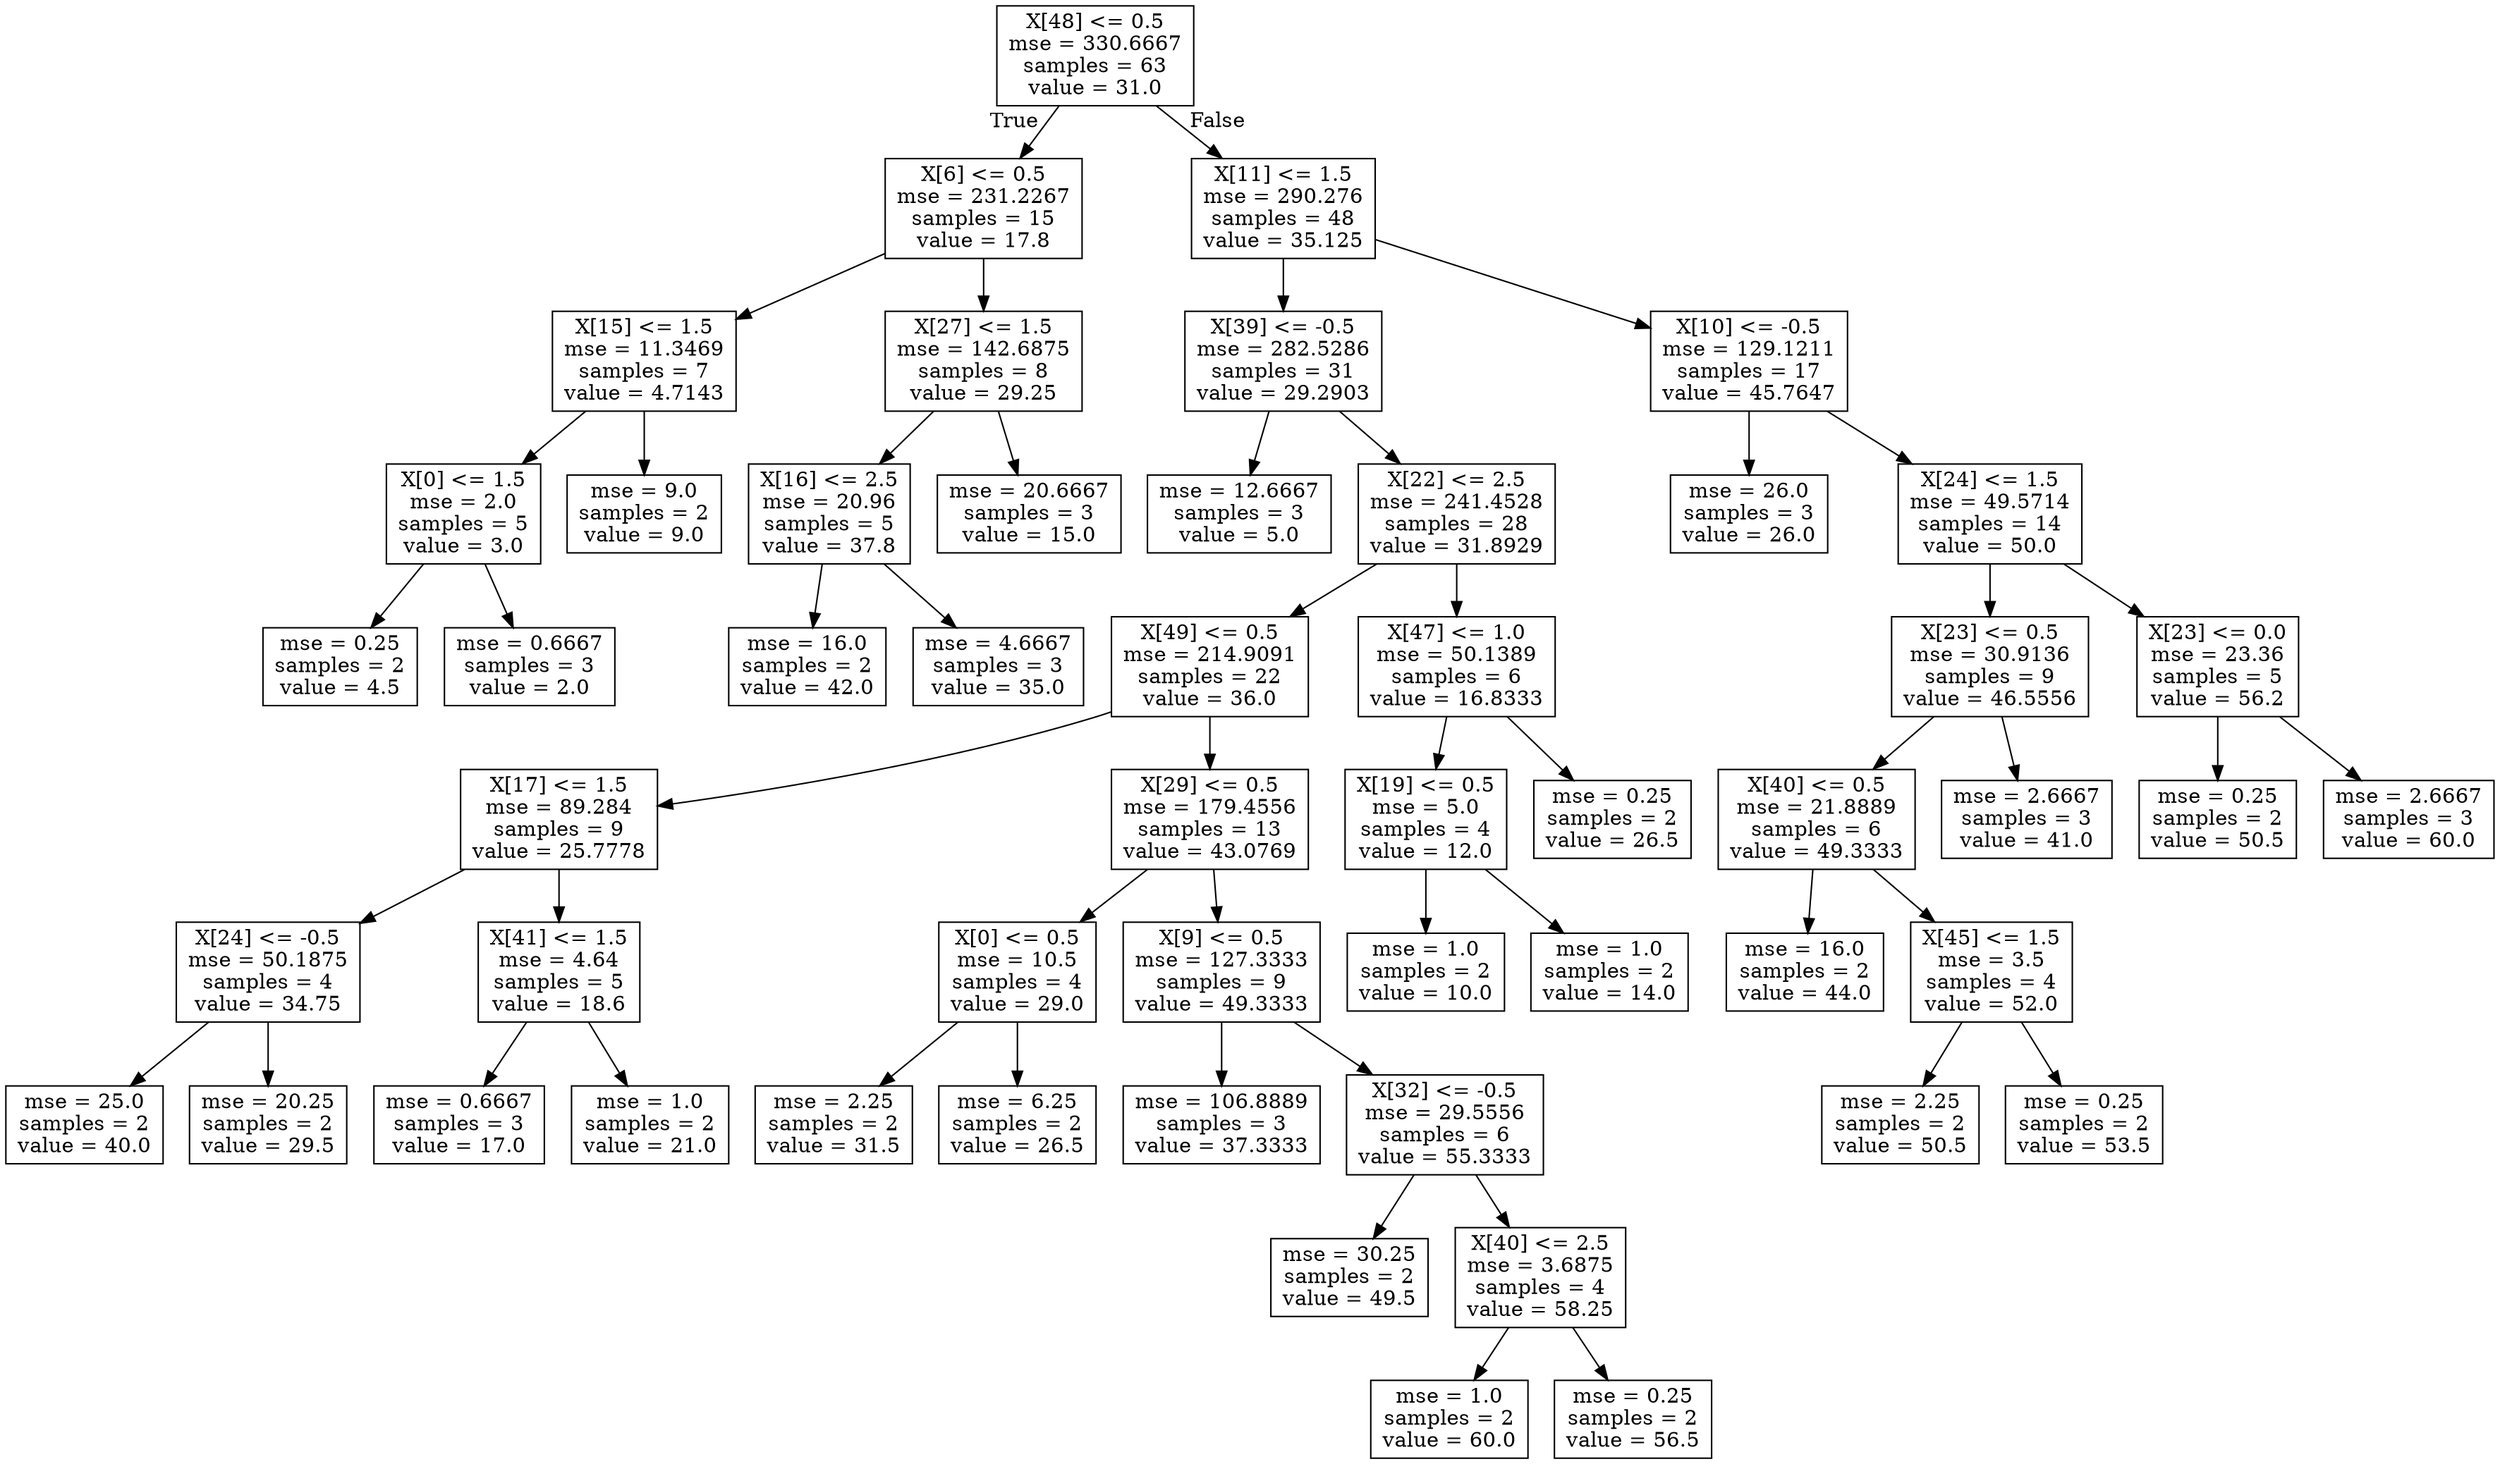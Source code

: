 digraph Tree {
node [shape=box] ;
0 [label="X[48] <= 0.5\nmse = 330.6667\nsamples = 63\nvalue = 31.0"] ;
1 [label="X[6] <= 0.5\nmse = 231.2267\nsamples = 15\nvalue = 17.8"] ;
0 -> 1 [labeldistance=2.5, labelangle=45, headlabel="True"] ;
2 [label="X[15] <= 1.5\nmse = 11.3469\nsamples = 7\nvalue = 4.7143"] ;
1 -> 2 ;
3 [label="X[0] <= 1.5\nmse = 2.0\nsamples = 5\nvalue = 3.0"] ;
2 -> 3 ;
4 [label="mse = 0.25\nsamples = 2\nvalue = 4.5"] ;
3 -> 4 ;
5 [label="mse = 0.6667\nsamples = 3\nvalue = 2.0"] ;
3 -> 5 ;
6 [label="mse = 9.0\nsamples = 2\nvalue = 9.0"] ;
2 -> 6 ;
7 [label="X[27] <= 1.5\nmse = 142.6875\nsamples = 8\nvalue = 29.25"] ;
1 -> 7 ;
8 [label="X[16] <= 2.5\nmse = 20.96\nsamples = 5\nvalue = 37.8"] ;
7 -> 8 ;
9 [label="mse = 16.0\nsamples = 2\nvalue = 42.0"] ;
8 -> 9 ;
10 [label="mse = 4.6667\nsamples = 3\nvalue = 35.0"] ;
8 -> 10 ;
11 [label="mse = 20.6667\nsamples = 3\nvalue = 15.0"] ;
7 -> 11 ;
12 [label="X[11] <= 1.5\nmse = 290.276\nsamples = 48\nvalue = 35.125"] ;
0 -> 12 [labeldistance=2.5, labelangle=-45, headlabel="False"] ;
13 [label="X[39] <= -0.5\nmse = 282.5286\nsamples = 31\nvalue = 29.2903"] ;
12 -> 13 ;
14 [label="mse = 12.6667\nsamples = 3\nvalue = 5.0"] ;
13 -> 14 ;
15 [label="X[22] <= 2.5\nmse = 241.4528\nsamples = 28\nvalue = 31.8929"] ;
13 -> 15 ;
16 [label="X[49] <= 0.5\nmse = 214.9091\nsamples = 22\nvalue = 36.0"] ;
15 -> 16 ;
17 [label="X[17] <= 1.5\nmse = 89.284\nsamples = 9\nvalue = 25.7778"] ;
16 -> 17 ;
18 [label="X[24] <= -0.5\nmse = 50.1875\nsamples = 4\nvalue = 34.75"] ;
17 -> 18 ;
19 [label="mse = 25.0\nsamples = 2\nvalue = 40.0"] ;
18 -> 19 ;
20 [label="mse = 20.25\nsamples = 2\nvalue = 29.5"] ;
18 -> 20 ;
21 [label="X[41] <= 1.5\nmse = 4.64\nsamples = 5\nvalue = 18.6"] ;
17 -> 21 ;
22 [label="mse = 0.6667\nsamples = 3\nvalue = 17.0"] ;
21 -> 22 ;
23 [label="mse = 1.0\nsamples = 2\nvalue = 21.0"] ;
21 -> 23 ;
24 [label="X[29] <= 0.5\nmse = 179.4556\nsamples = 13\nvalue = 43.0769"] ;
16 -> 24 ;
25 [label="X[0] <= 0.5\nmse = 10.5\nsamples = 4\nvalue = 29.0"] ;
24 -> 25 ;
26 [label="mse = 2.25\nsamples = 2\nvalue = 31.5"] ;
25 -> 26 ;
27 [label="mse = 6.25\nsamples = 2\nvalue = 26.5"] ;
25 -> 27 ;
28 [label="X[9] <= 0.5\nmse = 127.3333\nsamples = 9\nvalue = 49.3333"] ;
24 -> 28 ;
29 [label="mse = 106.8889\nsamples = 3\nvalue = 37.3333"] ;
28 -> 29 ;
30 [label="X[32] <= -0.5\nmse = 29.5556\nsamples = 6\nvalue = 55.3333"] ;
28 -> 30 ;
31 [label="mse = 30.25\nsamples = 2\nvalue = 49.5"] ;
30 -> 31 ;
32 [label="X[40] <= 2.5\nmse = 3.6875\nsamples = 4\nvalue = 58.25"] ;
30 -> 32 ;
33 [label="mse = 1.0\nsamples = 2\nvalue = 60.0"] ;
32 -> 33 ;
34 [label="mse = 0.25\nsamples = 2\nvalue = 56.5"] ;
32 -> 34 ;
35 [label="X[47] <= 1.0\nmse = 50.1389\nsamples = 6\nvalue = 16.8333"] ;
15 -> 35 ;
36 [label="X[19] <= 0.5\nmse = 5.0\nsamples = 4\nvalue = 12.0"] ;
35 -> 36 ;
37 [label="mse = 1.0\nsamples = 2\nvalue = 10.0"] ;
36 -> 37 ;
38 [label="mse = 1.0\nsamples = 2\nvalue = 14.0"] ;
36 -> 38 ;
39 [label="mse = 0.25\nsamples = 2\nvalue = 26.5"] ;
35 -> 39 ;
40 [label="X[10] <= -0.5\nmse = 129.1211\nsamples = 17\nvalue = 45.7647"] ;
12 -> 40 ;
41 [label="mse = 26.0\nsamples = 3\nvalue = 26.0"] ;
40 -> 41 ;
42 [label="X[24] <= 1.5\nmse = 49.5714\nsamples = 14\nvalue = 50.0"] ;
40 -> 42 ;
43 [label="X[23] <= 0.5\nmse = 30.9136\nsamples = 9\nvalue = 46.5556"] ;
42 -> 43 ;
44 [label="X[40] <= 0.5\nmse = 21.8889\nsamples = 6\nvalue = 49.3333"] ;
43 -> 44 ;
45 [label="mse = 16.0\nsamples = 2\nvalue = 44.0"] ;
44 -> 45 ;
46 [label="X[45] <= 1.5\nmse = 3.5\nsamples = 4\nvalue = 52.0"] ;
44 -> 46 ;
47 [label="mse = 2.25\nsamples = 2\nvalue = 50.5"] ;
46 -> 47 ;
48 [label="mse = 0.25\nsamples = 2\nvalue = 53.5"] ;
46 -> 48 ;
49 [label="mse = 2.6667\nsamples = 3\nvalue = 41.0"] ;
43 -> 49 ;
50 [label="X[23] <= 0.0\nmse = 23.36\nsamples = 5\nvalue = 56.2"] ;
42 -> 50 ;
51 [label="mse = 0.25\nsamples = 2\nvalue = 50.5"] ;
50 -> 51 ;
52 [label="mse = 2.6667\nsamples = 3\nvalue = 60.0"] ;
50 -> 52 ;
}